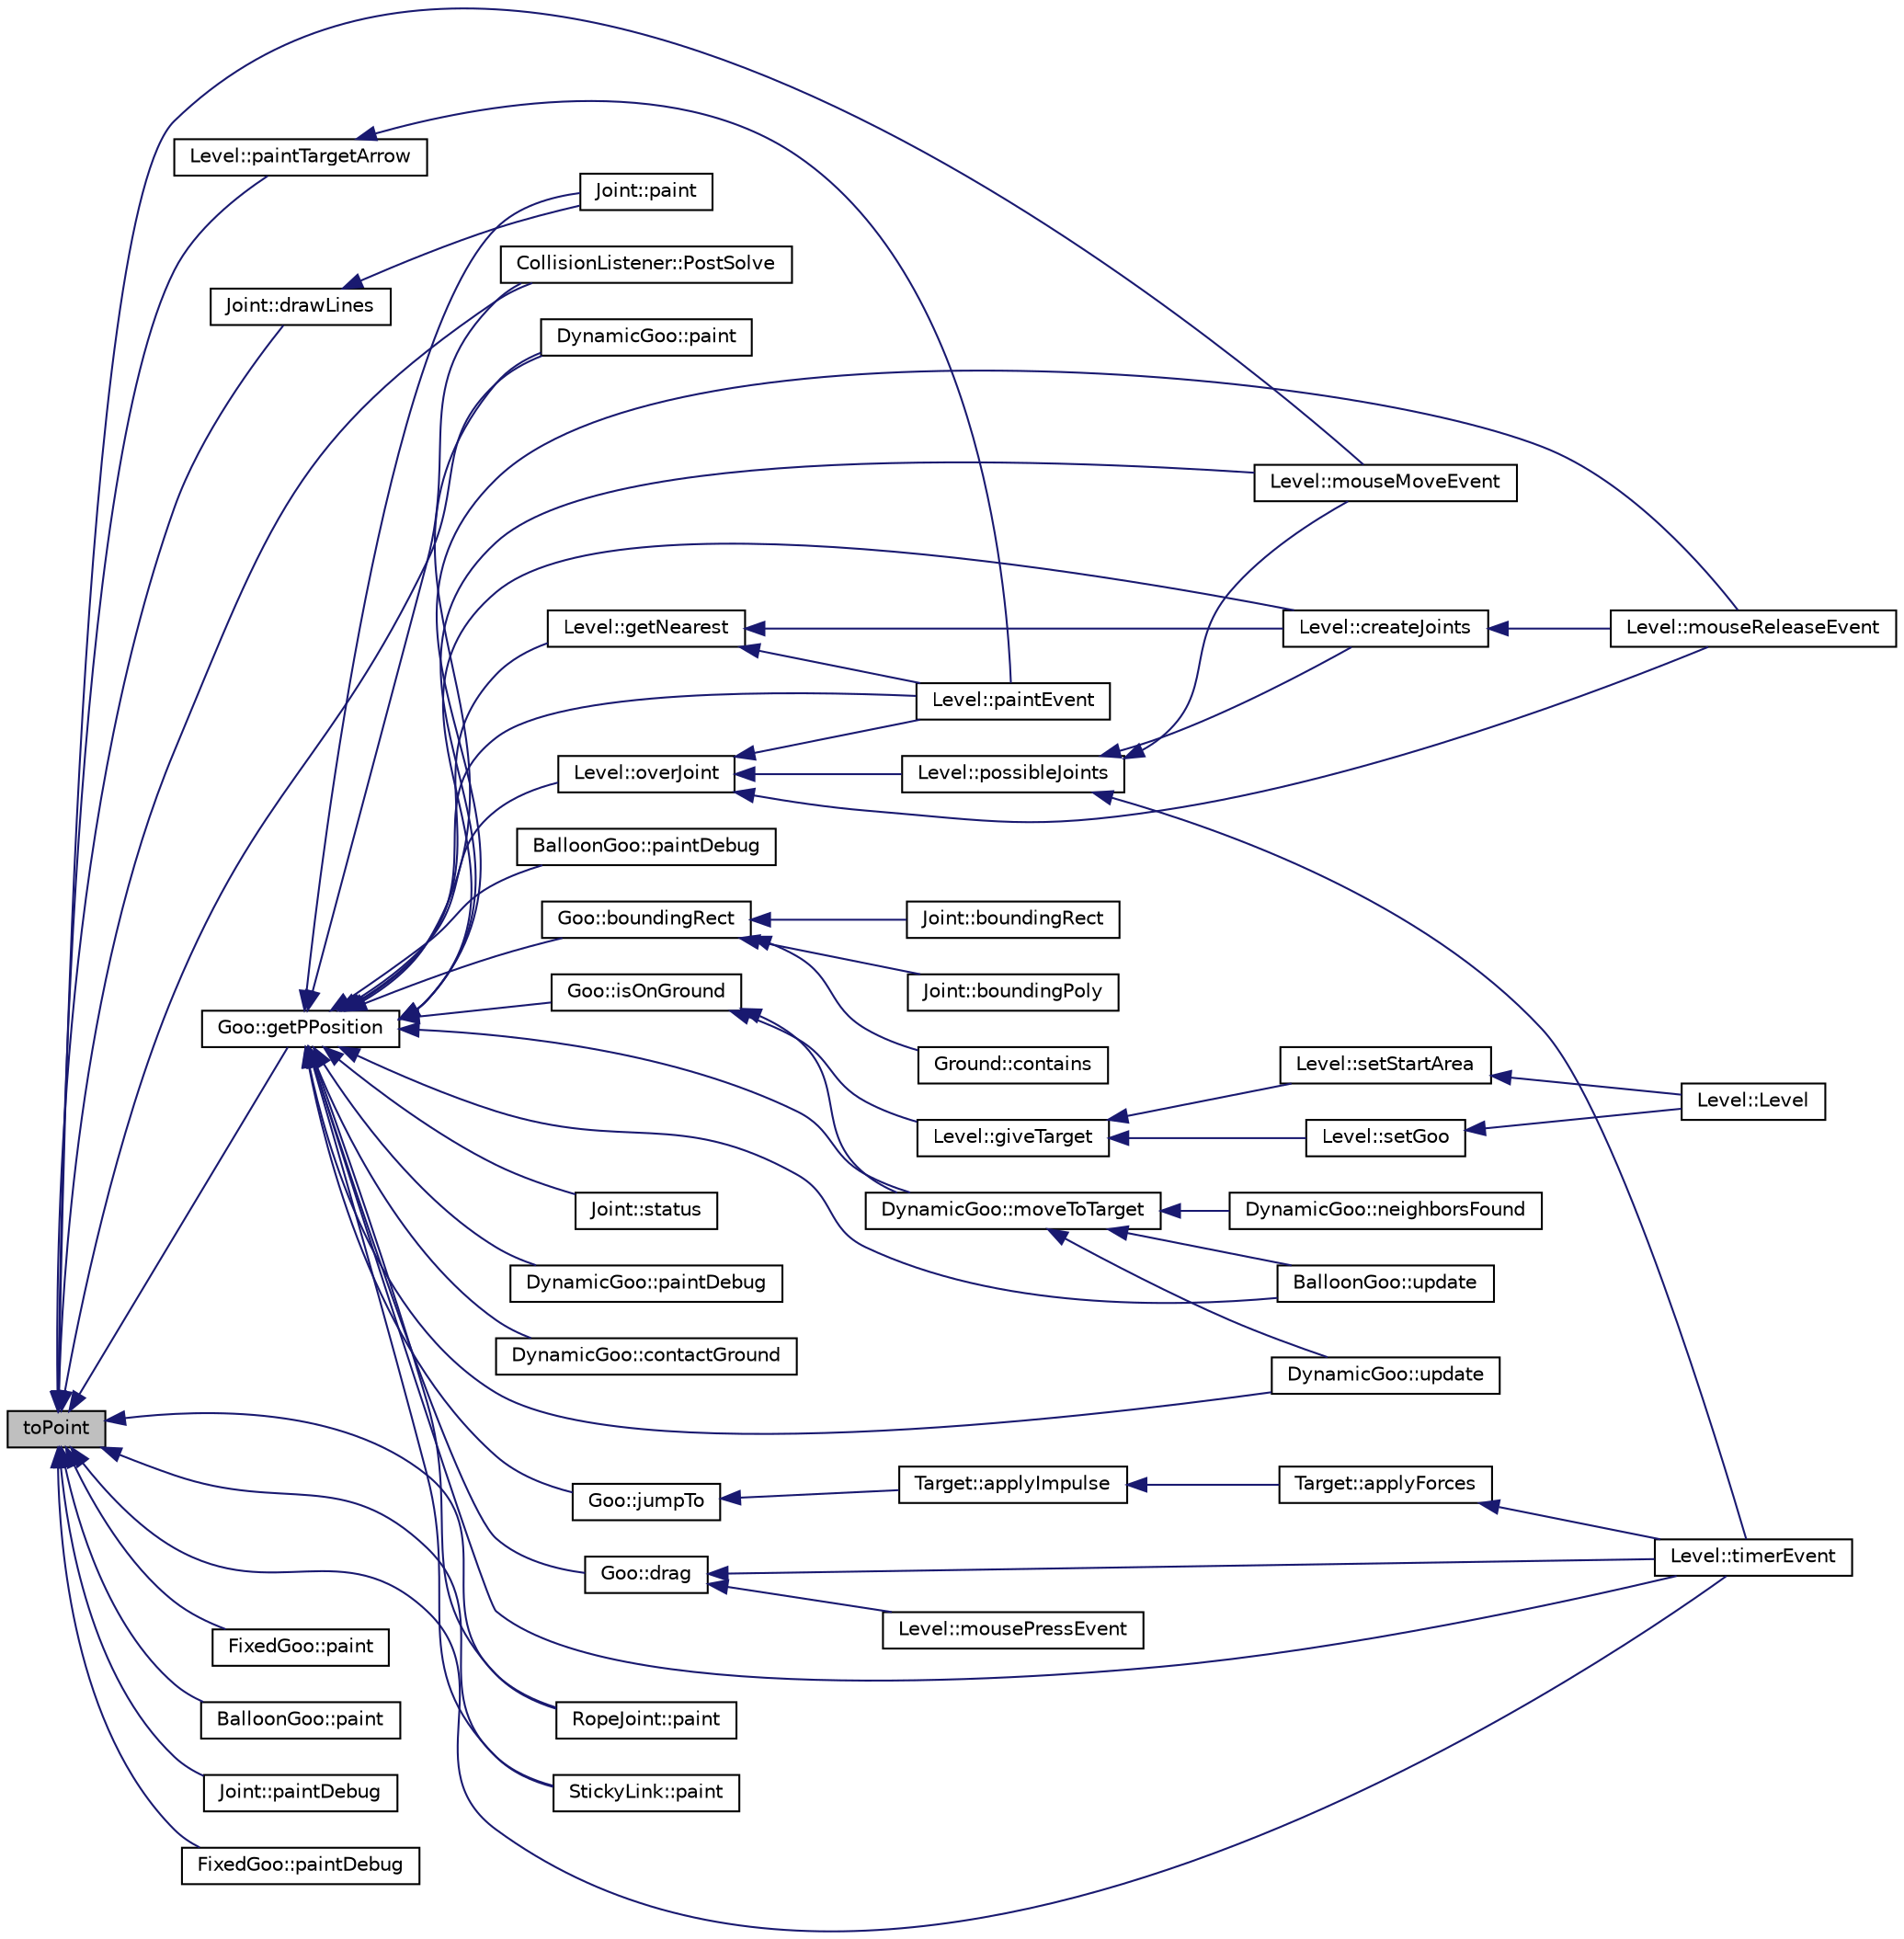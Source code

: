 digraph G
{
  edge [fontname="Helvetica",fontsize="10",labelfontname="Helvetica",labelfontsize="10"];
  node [fontname="Helvetica",fontsize="10",shape=record];
  rankdir="LR";
  Node1 [label="toPoint",height=0.2,width=0.4,color="black", fillcolor="grey75", style="filled" fontcolor="black"];
  Node1 -> Node2 [dir="back",color="midnightblue",fontsize="10",style="solid",fontname="Helvetica"];
  Node2 [label="Joint::drawLines",height=0.2,width=0.4,color="black", fillcolor="white", style="filled",URL="$classJoint.html#abf9fbbb22eca1d70a91e9ef2f33c5e13"];
  Node2 -> Node3 [dir="back",color="midnightblue",fontsize="10",style="solid",fontname="Helvetica"];
  Node3 [label="Joint::paint",height=0.2,width=0.4,color="black", fillcolor="white", style="filled",URL="$classJoint.html#a600175bba216706e9202c5d05cb4789b"];
  Node1 -> Node4 [dir="back",color="midnightblue",fontsize="10",style="solid",fontname="Helvetica"];
  Node4 [label="Goo::getPPosition",height=0.2,width=0.4,color="black", fillcolor="white", style="filled",URL="$classGoo.html#a7396488f837512c3e887f15fb82dcb8f"];
  Node4 -> Node5 [dir="back",color="midnightblue",fontsize="10",style="solid",fontname="Helvetica"];
  Node5 [label="BalloonGoo::paintDebug",height=0.2,width=0.4,color="black", fillcolor="white", style="filled",URL="$classBalloonGoo.html#a4634272c998c746c7a8a0c1b15cc8f69"];
  Node4 -> Node6 [dir="back",color="midnightblue",fontsize="10",style="solid",fontname="Helvetica"];
  Node6 [label="BalloonGoo::update",height=0.2,width=0.4,color="black", fillcolor="white", style="filled",URL="$classBalloonGoo.html#af5f6a827b0786213637689f48ca7e329"];
  Node4 -> Node7 [dir="back",color="midnightblue",fontsize="10",style="solid",fontname="Helvetica"];
  Node7 [label="CollisionListener::PostSolve",height=0.2,width=0.4,color="black", fillcolor="white", style="filled",URL="$classCollisionListener.html#a031bc60d472eb4c2996bfc2be6fbc83f"];
  Node4 -> Node8 [dir="back",color="midnightblue",fontsize="10",style="solid",fontname="Helvetica"];
  Node8 [label="DynamicGoo::moveToTarget",height=0.2,width=0.4,color="black", fillcolor="white", style="filled",URL="$classDynamicGoo.html#ab7b16f5f503004a0d55f824e9c7d5c28"];
  Node8 -> Node6 [dir="back",color="midnightblue",fontsize="10",style="solid",fontname="Helvetica"];
  Node8 -> Node9 [dir="back",color="midnightblue",fontsize="10",style="solid",fontname="Helvetica"];
  Node9 [label="DynamicGoo::neighborsFound",height=0.2,width=0.4,color="black", fillcolor="white", style="filled",URL="$classDynamicGoo.html#ae8998daa33c6cc471d70c16fbb752075"];
  Node8 -> Node10 [dir="back",color="midnightblue",fontsize="10",style="solid",fontname="Helvetica"];
  Node10 [label="DynamicGoo::update",height=0.2,width=0.4,color="black", fillcolor="white", style="filled",URL="$classDynamicGoo.html#a6e921cea42c85947d4a7757f7f2d454d"];
  Node4 -> Node11 [dir="back",color="midnightblue",fontsize="10",style="solid",fontname="Helvetica"];
  Node11 [label="DynamicGoo::paint",height=0.2,width=0.4,color="black", fillcolor="white", style="filled",URL="$classDynamicGoo.html#a99c36b2d16a431f50669bf69bbd88098"];
  Node4 -> Node12 [dir="back",color="midnightblue",fontsize="10",style="solid",fontname="Helvetica"];
  Node12 [label="DynamicGoo::paintDebug",height=0.2,width=0.4,color="black", fillcolor="white", style="filled",URL="$classDynamicGoo.html#a4218abdbad0c65a846415ca29f664f77"];
  Node4 -> Node10 [dir="back",color="midnightblue",fontsize="10",style="solid",fontname="Helvetica"];
  Node4 -> Node13 [dir="back",color="midnightblue",fontsize="10",style="solid",fontname="Helvetica"];
  Node13 [label="DynamicGoo::contactGround",height=0.2,width=0.4,color="black", fillcolor="white", style="filled",URL="$classDynamicGoo.html#ac9db157f0df5a17a426b2f9041b55b64"];
  Node4 -> Node14 [dir="back",color="midnightblue",fontsize="10",style="solid",fontname="Helvetica"];
  Node14 [label="Goo::isOnGround",height=0.2,width=0.4,color="black", fillcolor="white", style="filled",URL="$classGoo.html#a04c2cdf3935c1ac934995d0c689bfe76"];
  Node14 -> Node8 [dir="back",color="midnightblue",fontsize="10",style="solid",fontname="Helvetica"];
  Node14 -> Node15 [dir="back",color="midnightblue",fontsize="10",style="solid",fontname="Helvetica"];
  Node15 [label="Level::giveTarget",height=0.2,width=0.4,color="black", fillcolor="white", style="filled",URL="$classLevel.html#a1e14fd63a3738f7ccf24c0a8ce144452"];
  Node15 -> Node16 [dir="back",color="midnightblue",fontsize="10",style="solid",fontname="Helvetica"];
  Node16 [label="Level::setStartArea",height=0.2,width=0.4,color="black", fillcolor="white", style="filled",URL="$classLevel.html#ab70095fd87905c7905f13526919632d4"];
  Node16 -> Node17 [dir="back",color="midnightblue",fontsize="10",style="solid",fontname="Helvetica"];
  Node17 [label="Level::Level",height=0.2,width=0.4,color="black", fillcolor="white", style="filled",URL="$classLevel.html#aab4805fc7397cd5ab9d9852a1d403a0d"];
  Node15 -> Node18 [dir="back",color="midnightblue",fontsize="10",style="solid",fontname="Helvetica"];
  Node18 [label="Level::setGoo",height=0.2,width=0.4,color="black", fillcolor="white", style="filled",URL="$classLevel.html#ab1fa2ff467715c3792df7c3b35cf7ca6"];
  Node18 -> Node17 [dir="back",color="midnightblue",fontsize="10",style="solid",fontname="Helvetica"];
  Node4 -> Node19 [dir="back",color="midnightblue",fontsize="10",style="solid",fontname="Helvetica"];
  Node19 [label="Goo::jumpTo",height=0.2,width=0.4,color="black", fillcolor="white", style="filled",URL="$classGoo.html#a3a30993d73e8074fc71a6ec6bcd0b663"];
  Node19 -> Node20 [dir="back",color="midnightblue",fontsize="10",style="solid",fontname="Helvetica"];
  Node20 [label="Target::applyImpulse",height=0.2,width=0.4,color="black", fillcolor="white", style="filled",URL="$classTarget.html#a6d597b44d774f30629c6a2837dfed004"];
  Node20 -> Node21 [dir="back",color="midnightblue",fontsize="10",style="solid",fontname="Helvetica"];
  Node21 [label="Target::applyForces",height=0.2,width=0.4,color="black", fillcolor="white", style="filled",URL="$classTarget.html#af7417d1a5f45b07919cfcc3aede4d4be"];
  Node21 -> Node22 [dir="back",color="midnightblue",fontsize="10",style="solid",fontname="Helvetica"];
  Node22 [label="Level::timerEvent",height=0.2,width=0.4,color="black", fillcolor="white", style="filled",URL="$classLevel.html#a47263f00b559de3fce0164f9efac0f6b"];
  Node4 -> Node23 [dir="back",color="midnightblue",fontsize="10",style="solid",fontname="Helvetica"];
  Node23 [label="Goo::boundingRect",height=0.2,width=0.4,color="black", fillcolor="white", style="filled",URL="$classGoo.html#a2b0b4afa2112a19044d652edc9a1bdfb"];
  Node23 -> Node24 [dir="back",color="midnightblue",fontsize="10",style="solid",fontname="Helvetica"];
  Node24 [label="Ground::contains",height=0.2,width=0.4,color="black", fillcolor="white", style="filled",URL="$classGround.html#ac9b7b3d52138ad5380153be8309bad32"];
  Node23 -> Node25 [dir="back",color="midnightblue",fontsize="10",style="solid",fontname="Helvetica"];
  Node25 [label="Joint::boundingRect",height=0.2,width=0.4,color="black", fillcolor="white", style="filled",URL="$classJoint.html#ad7b63124cb8308ed1ba602408993d586"];
  Node23 -> Node26 [dir="back",color="midnightblue",fontsize="10",style="solid",fontname="Helvetica"];
  Node26 [label="Joint::boundingPoly",height=0.2,width=0.4,color="black", fillcolor="white", style="filled",URL="$classJoint.html#a469fa029a6f666859fee46dc38a1a2f9"];
  Node4 -> Node27 [dir="back",color="midnightblue",fontsize="10",style="solid",fontname="Helvetica"];
  Node27 [label="Goo::drag",height=0.2,width=0.4,color="black", fillcolor="white", style="filled",URL="$classGoo.html#a4b6f592d1fb19b96b167330972c000f3"];
  Node27 -> Node22 [dir="back",color="midnightblue",fontsize="10",style="solid",fontname="Helvetica"];
  Node27 -> Node28 [dir="back",color="midnightblue",fontsize="10",style="solid",fontname="Helvetica"];
  Node28 [label="Level::mousePressEvent",height=0.2,width=0.4,color="black", fillcolor="white", style="filled",URL="$classLevel.html#a1c79d132de43fe2a6b054e0396af43f7"];
  Node4 -> Node3 [dir="back",color="midnightblue",fontsize="10",style="solid",fontname="Helvetica"];
  Node4 -> Node29 [dir="back",color="midnightblue",fontsize="10",style="solid",fontname="Helvetica"];
  Node29 [label="Joint::status",height=0.2,width=0.4,color="black", fillcolor="white", style="filled",URL="$classJoint.html#a89a605f4bba20f2448988412595f4360"];
  Node4 -> Node30 [dir="back",color="midnightblue",fontsize="10",style="solid",fontname="Helvetica"];
  Node30 [label="Level::overJoint",height=0.2,width=0.4,color="black", fillcolor="white", style="filled",URL="$classLevel.html#a4b6b70d2128a700906103c5b5c415f9e"];
  Node30 -> Node31 [dir="back",color="midnightblue",fontsize="10",style="solid",fontname="Helvetica"];
  Node31 [label="Level::possibleJoints",height=0.2,width=0.4,color="black", fillcolor="white", style="filled",URL="$classLevel.html#a621fa42856df90cfe131ccfa5cf283a3"];
  Node31 -> Node32 [dir="back",color="midnightblue",fontsize="10",style="solid",fontname="Helvetica"];
  Node32 [label="Level::createJoints",height=0.2,width=0.4,color="black", fillcolor="white", style="filled",URL="$classLevel.html#a753ed1a47f268859a713123dc640839c"];
  Node32 -> Node33 [dir="back",color="midnightblue",fontsize="10",style="solid",fontname="Helvetica"];
  Node33 [label="Level::mouseReleaseEvent",height=0.2,width=0.4,color="black", fillcolor="white", style="filled",URL="$classLevel.html#a77722ba24f938b7a0707f755e635a8f6"];
  Node31 -> Node22 [dir="back",color="midnightblue",fontsize="10",style="solid",fontname="Helvetica"];
  Node31 -> Node34 [dir="back",color="midnightblue",fontsize="10",style="solid",fontname="Helvetica"];
  Node34 [label="Level::mouseMoveEvent",height=0.2,width=0.4,color="black", fillcolor="white", style="filled",URL="$classLevel.html#a7221d73229e77fcddcfe04205f00daac"];
  Node30 -> Node35 [dir="back",color="midnightblue",fontsize="10",style="solid",fontname="Helvetica"];
  Node35 [label="Level::paintEvent",height=0.2,width=0.4,color="black", fillcolor="white", style="filled",URL="$classLevel.html#a20324b2e333c1fe625d150ae530843e3"];
  Node30 -> Node33 [dir="back",color="midnightblue",fontsize="10",style="solid",fontname="Helvetica"];
  Node4 -> Node32 [dir="back",color="midnightblue",fontsize="10",style="solid",fontname="Helvetica"];
  Node4 -> Node22 [dir="back",color="midnightblue",fontsize="10",style="solid",fontname="Helvetica"];
  Node4 -> Node36 [dir="back",color="midnightblue",fontsize="10",style="solid",fontname="Helvetica"];
  Node36 [label="Level::getNearest",height=0.2,width=0.4,color="black", fillcolor="white", style="filled",URL="$classLevel.html#aca74107009f4e400228f604a33a7dceb"];
  Node36 -> Node32 [dir="back",color="midnightblue",fontsize="10",style="solid",fontname="Helvetica"];
  Node36 -> Node35 [dir="back",color="midnightblue",fontsize="10",style="solid",fontname="Helvetica"];
  Node4 -> Node35 [dir="back",color="midnightblue",fontsize="10",style="solid",fontname="Helvetica"];
  Node4 -> Node34 [dir="back",color="midnightblue",fontsize="10",style="solid",fontname="Helvetica"];
  Node4 -> Node33 [dir="back",color="midnightblue",fontsize="10",style="solid",fontname="Helvetica"];
  Node4 -> Node37 [dir="back",color="midnightblue",fontsize="10",style="solid",fontname="Helvetica"];
  Node37 [label="RopeJoint::paint",height=0.2,width=0.4,color="black", fillcolor="white", style="filled",URL="$classRopeJoint.html#a148063697bef829c067a8d569e472afd"];
  Node4 -> Node38 [dir="back",color="midnightblue",fontsize="10",style="solid",fontname="Helvetica"];
  Node38 [label="StickyLink::paint",height=0.2,width=0.4,color="black", fillcolor="white", style="filled",URL="$classStickyLink.html#aa69b242d107fe5804ef4cb25c1739586"];
  Node1 -> Node34 [dir="back",color="midnightblue",fontsize="10",style="solid",fontname="Helvetica"];
  Node1 -> Node39 [dir="back",color="midnightblue",fontsize="10",style="solid",fontname="Helvetica"];
  Node39 [label="FixedGoo::paint",height=0.2,width=0.4,color="black", fillcolor="white", style="filled",URL="$classFixedGoo.html#ad0e68eaf96bc3a362b6d3ab947cd8331"];
  Node1 -> Node37 [dir="back",color="midnightblue",fontsize="10",style="solid",fontname="Helvetica"];
  Node1 -> Node40 [dir="back",color="midnightblue",fontsize="10",style="solid",fontname="Helvetica"];
  Node40 [label="BalloonGoo::paint",height=0.2,width=0.4,color="black", fillcolor="white", style="filled",URL="$classBalloonGoo.html#a634a5cf8c6d5918061f06b513ef14f84"];
  Node1 -> Node38 [dir="back",color="midnightblue",fontsize="10",style="solid",fontname="Helvetica"];
  Node1 -> Node11 [dir="back",color="midnightblue",fontsize="10",style="solid",fontname="Helvetica"];
  Node1 -> Node41 [dir="back",color="midnightblue",fontsize="10",style="solid",fontname="Helvetica"];
  Node41 [label="Joint::paintDebug",height=0.2,width=0.4,color="black", fillcolor="white", style="filled",URL="$classJoint.html#acc5deff4a4a748abfdb9a5f011a2b906"];
  Node1 -> Node42 [dir="back",color="midnightblue",fontsize="10",style="solid",fontname="Helvetica"];
  Node42 [label="FixedGoo::paintDebug",height=0.2,width=0.4,color="black", fillcolor="white", style="filled",URL="$classFixedGoo.html#affa847e74f8c7f263a61432fe51db7a9"];
  Node1 -> Node43 [dir="back",color="midnightblue",fontsize="10",style="solid",fontname="Helvetica"];
  Node43 [label="Level::paintTargetArrow",height=0.2,width=0.4,color="black", fillcolor="white", style="filled",URL="$classLevel.html#a7a1c674b0d37983af6cc463e4b3e9c52"];
  Node43 -> Node35 [dir="back",color="midnightblue",fontsize="10",style="solid",fontname="Helvetica"];
  Node1 -> Node7 [dir="back",color="midnightblue",fontsize="10",style="solid",fontname="Helvetica"];
  Node1 -> Node22 [dir="back",color="midnightblue",fontsize="10",style="solid",fontname="Helvetica"];
}
